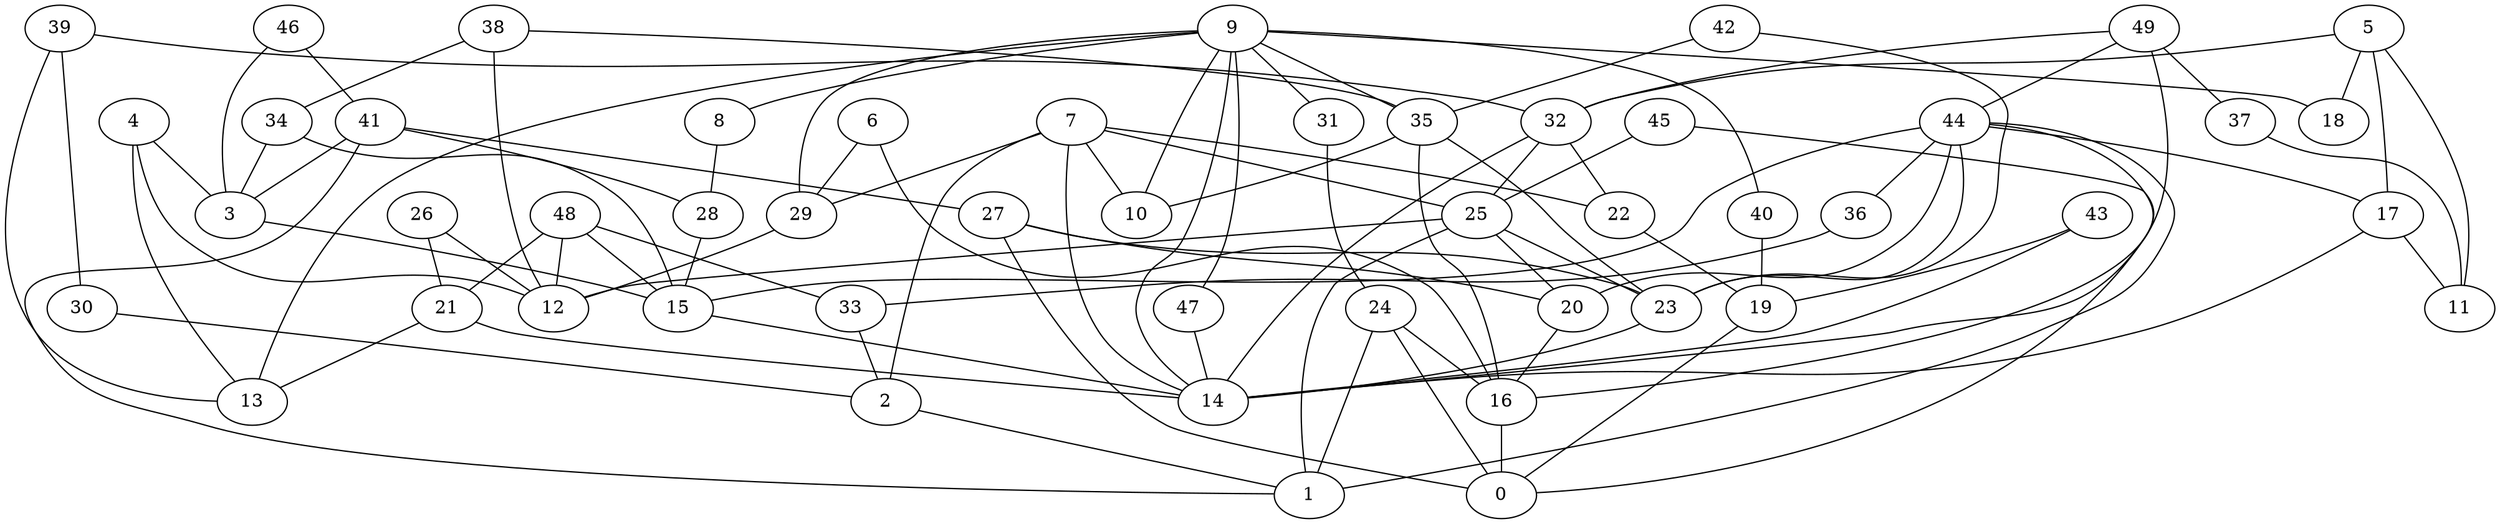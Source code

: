 digraph GG_graph {

subgraph G_graph {
edge [color = black]
"4" -> "13" [dir = none]
"4" -> "12" [dir = none]
"4" -> "3" [dir = none]
"41" -> "1" [dir = none]
"41" -> "3" [dir = none]
"41" -> "27" [dir = none]
"41" -> "28" [dir = none]
"28" -> "15" [dir = none]
"19" -> "0" [dir = none]
"24" -> "16" [dir = none]
"24" -> "1" [dir = none]
"24" -> "0" [dir = none]
"33" -> "2" [dir = none]
"48" -> "21" [dir = none]
"48" -> "15" [dir = none]
"48" -> "12" [dir = none]
"48" -> "33" [dir = none]
"22" -> "19" [dir = none]
"43" -> "19" [dir = none]
"43" -> "14" [dir = none]
"15" -> "14" [dir = none]
"29" -> "12" [dir = none]
"39" -> "32" [dir = none]
"39" -> "13" [dir = none]
"39" -> "30" [dir = none]
"46" -> "41" [dir = none]
"46" -> "3" [dir = none]
"7" -> "25" [dir = none]
"7" -> "14" [dir = none]
"7" -> "10" [dir = none]
"7" -> "29" [dir = none]
"7" -> "22" [dir = none]
"7" -> "2" [dir = none]
"40" -> "19" [dir = none]
"17" -> "11" [dir = none]
"17" -> "14" [dir = none]
"44" -> "20" [dir = none]
"44" -> "1" [dir = none]
"44" -> "16" [dir = none]
"44" -> "15" [dir = none]
"44" -> "17" [dir = none]
"44" -> "23" [dir = none]
"44" -> "36" [dir = none]
"2" -> "1" [dir = none]
"25" -> "12" [dir = none]
"25" -> "23" [dir = none]
"25" -> "20" [dir = none]
"25" -> "1" [dir = none]
"5" -> "32" [dir = none]
"5" -> "17" [dir = none]
"5" -> "11" [dir = none]
"5" -> "18" [dir = none]
"36" -> "33" [dir = none]
"9" -> "35" [dir = none]
"9" -> "18" [dir = none]
"9" -> "47" [dir = none]
"9" -> "10" [dir = none]
"9" -> "29" [dir = none]
"9" -> "14" [dir = none]
"9" -> "40" [dir = none]
"9" -> "13" [dir = none]
"9" -> "8" [dir = none]
"9" -> "31" [dir = none]
"31" -> "24" [dir = none]
"45" -> "0" [dir = none]
"45" -> "25" [dir = none]
"6" -> "29" [dir = none]
"6" -> "16" [dir = none]
"30" -> "2" [dir = none]
"3" -> "15" [dir = none]
"47" -> "14" [dir = none]
"16" -> "0" [dir = none]
"38" -> "34" [dir = none]
"38" -> "12" [dir = none]
"38" -> "35" [dir = none]
"8" -> "28" [dir = none]
"27" -> "0" [dir = none]
"27" -> "23" [dir = none]
"35" -> "16" [dir = none]
"35" -> "23" [dir = none]
"32" -> "22" [dir = none]
"32" -> "14" [dir = none]
"32" -> "25" [dir = none]
"26" -> "12" [dir = none]
"26" -> "21" [dir = none]
"37" -> "11" [dir = none]
"20" -> "16" [dir = none]
"42" -> "23" [dir = none]
"42" -> "35" [dir = none]
"49" -> "32" [dir = none]
"49" -> "44" [dir = none]
"49" -> "14" [dir = none]
"49" -> "37" [dir = none]
"21" -> "14" [dir = none]
"21" -> "13" [dir = none]
"23" -> "14" [dir = none]
"34" -> "3" [dir = none]
"34" -> "15" [dir = none]
"27" -> "20" [dir = none]
"35" -> "10" [dir = none]
}

}
